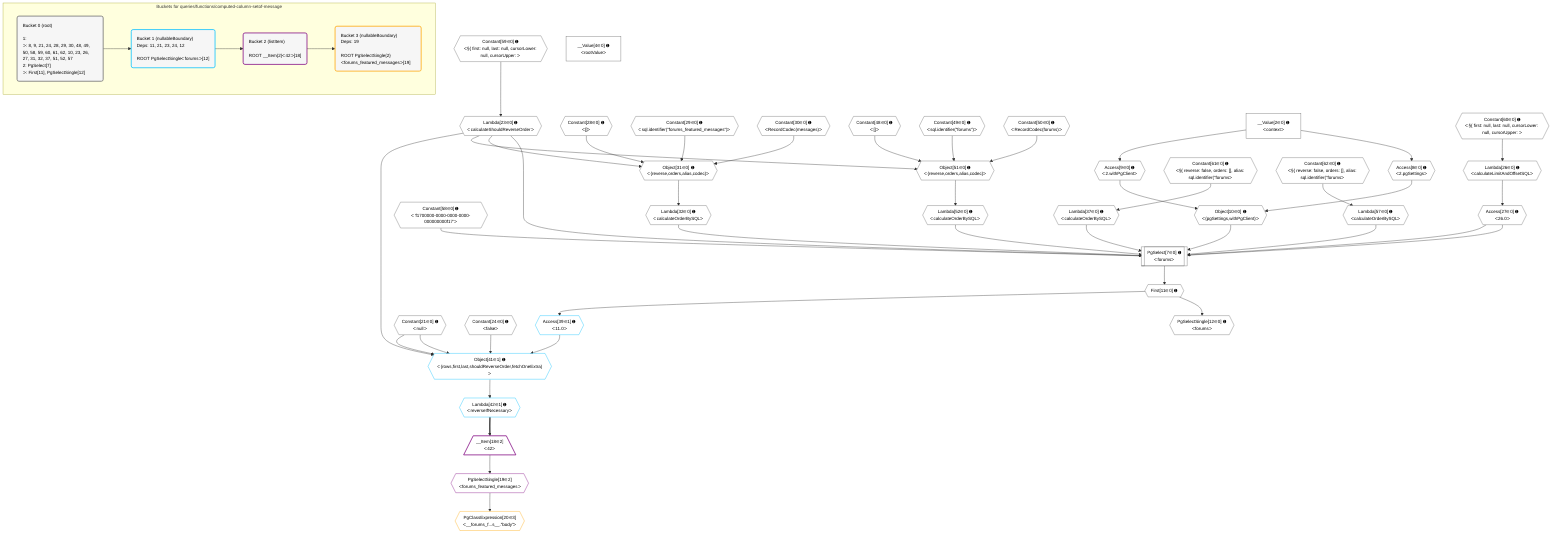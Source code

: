 %%{init: {'themeVariables': { 'fontSize': '12px'}}}%%
graph TD
    classDef path fill:#eee,stroke:#000,color:#000
    classDef plan fill:#fff,stroke-width:1px,color:#000
    classDef itemplan fill:#fff,stroke-width:2px,color:#000
    classDef unbatchedplan fill:#dff,stroke-width:1px,color:#000
    classDef sideeffectplan fill:#fcc,stroke-width:2px,color:#000
    classDef bucket fill:#f6f6f6,color:#000,stroke-width:2px,text-align:left


    %% plan dependencies
    PgSelect7[["PgSelect[7∈0] ➊<br />ᐸforumsᐳ"]]:::plan
    Object10{{"Object[10∈0] ➊<br />ᐸ{pgSettings,withPgClient}ᐳ"}}:::plan
    Constant58{{"Constant[58∈0] ➊<br />ᐸ'f1700000-0000-0000-0000-000000000f17'ᐳ"}}:::plan
    Access27{{"Access[27∈0] ➊<br />ᐸ26.0ᐳ"}}:::plan
    Lambda32{{"Lambda[32∈0] ➊<br />ᐸcalculateOrderBySQLᐳ"}}:::plan
    Lambda37{{"Lambda[37∈0] ➊<br />ᐸcalculateOrderBySQLᐳ"}}:::plan
    Lambda23{{"Lambda[23∈0] ➊<br />ᐸcalculateShouldReverseOrderᐳ"}}:::plan
    Lambda52{{"Lambda[52∈0] ➊<br />ᐸcalculateOrderBySQLᐳ"}}:::plan
    Lambda57{{"Lambda[57∈0] ➊<br />ᐸcalculateOrderBySQLᐳ"}}:::plan
    Object10 & Constant58 & Access27 & Lambda32 & Lambda37 & Lambda23 & Access27 & Lambda52 & Lambda57 --> PgSelect7
    Object31{{"Object[31∈0] ➊<br />ᐸ{reverse,orders,alias,codec}ᐳ"}}:::plan
    Constant28{{"Constant[28∈0] ➊<br />ᐸ[]ᐳ"}}:::plan
    Constant29{{"Constant[29∈0] ➊<br />ᐸsql.identifier(”forums_featured_messages”)ᐳ"}}:::plan
    Constant30{{"Constant[30∈0] ➊<br />ᐸRecordCodec(messages)ᐳ"}}:::plan
    Lambda23 & Constant28 & Constant29 & Constant30 --> Object31
    Object51{{"Object[51∈0] ➊<br />ᐸ{reverse,orders,alias,codec}ᐳ"}}:::plan
    Constant48{{"Constant[48∈0] ➊<br />ᐸ[]ᐳ"}}:::plan
    Constant49{{"Constant[49∈0] ➊<br />ᐸsql.identifier(”forums”)ᐳ"}}:::plan
    Constant50{{"Constant[50∈0] ➊<br />ᐸRecordCodec(forums)ᐳ"}}:::plan
    Lambda23 & Constant48 & Constant49 & Constant50 --> Object51
    Access8{{"Access[8∈0] ➊<br />ᐸ2.pgSettingsᐳ"}}:::plan
    Access9{{"Access[9∈0] ➊<br />ᐸ2.withPgClientᐳ"}}:::plan
    Access8 & Access9 --> Object10
    __Value2["__Value[2∈0] ➊<br />ᐸcontextᐳ"]:::plan
    __Value2 --> Access8
    __Value2 --> Access9
    First11{{"First[11∈0] ➊"}}:::plan
    PgSelect7 --> First11
    PgSelectSingle12{{"PgSelectSingle[12∈0] ➊<br />ᐸforumsᐳ"}}:::plan
    First11 --> PgSelectSingle12
    Constant59{{"Constant[59∈0] ➊<br />ᐸ§{ first: null, last: null, cursorLower: null, cursorUpper: ᐳ"}}:::plan
    Constant59 --> Lambda23
    Lambda26{{"Lambda[26∈0] ➊<br />ᐸcalculateLimitAndOffsetSQLᐳ"}}:::plan
    Constant60{{"Constant[60∈0] ➊<br />ᐸ§{ first: null, last: null, cursorLower: null, cursorUpper: ᐳ"}}:::plan
    Constant60 --> Lambda26
    Lambda26 --> Access27
    Object31 --> Lambda32
    Constant61{{"Constant[61∈0] ➊<br />ᐸ§{ reverse: false, orders: [], alias: sql.identifier(”forumsᐳ"}}:::plan
    Constant61 --> Lambda37
    Object51 --> Lambda52
    Constant62{{"Constant[62∈0] ➊<br />ᐸ§{ reverse: false, orders: [], alias: sql.identifier(”forumsᐳ"}}:::plan
    Constant62 --> Lambda57
    __Value4["__Value[4∈0] ➊<br />ᐸrootValueᐳ"]:::plan
    Constant21{{"Constant[21∈0] ➊<br />ᐸnullᐳ"}}:::plan
    Constant24{{"Constant[24∈0] ➊<br />ᐸfalseᐳ"}}:::plan
    Object41{{"Object[41∈1] ➊<br />ᐸ{rows,first,last,shouldReverseOrder,fetchOneExtra}ᐳ"}}:::plan
    Access39{{"Access[39∈1] ➊<br />ᐸ11.0ᐳ"}}:::plan
    Access39 & Constant21 & Constant21 & Lambda23 & Constant24 --> Object41
    First11 --> Access39
    Lambda42{{"Lambda[42∈1] ➊<br />ᐸreverseIfNecessaryᐳ"}}:::plan
    Object41 --> Lambda42
    __Item18[/"__Item[18∈2]<br />ᐸ42ᐳ"\]:::itemplan
    Lambda42 ==> __Item18
    PgSelectSingle19{{"PgSelectSingle[19∈2]<br />ᐸforums_featured_messagesᐳ"}}:::plan
    __Item18 --> PgSelectSingle19
    PgClassExpression20{{"PgClassExpression[20∈3]<br />ᐸ__forums_f...s__.”body”ᐳ"}}:::plan
    PgSelectSingle19 --> PgClassExpression20

    %% define steps

    subgraph "Buckets for queries/functions/computed-column-setof-message"
    Bucket0("Bucket 0 (root)<br /><br />1: <br />ᐳ: 8, 9, 21, 24, 28, 29, 30, 48, 49, 50, 58, 59, 60, 61, 62, 10, 23, 26, 27, 31, 32, 37, 51, 52, 57<br />2: PgSelect[7]<br />ᐳ: First[11], PgSelectSingle[12]"):::bucket
    classDef bucket0 stroke:#696969
    class Bucket0,__Value2,__Value4,PgSelect7,Access8,Access9,Object10,First11,PgSelectSingle12,Constant21,Lambda23,Constant24,Lambda26,Access27,Constant28,Constant29,Constant30,Object31,Lambda32,Lambda37,Constant48,Constant49,Constant50,Object51,Lambda52,Lambda57,Constant58,Constant59,Constant60,Constant61,Constant62 bucket0
    Bucket1("Bucket 1 (nullableBoundary)<br />Deps: 11, 21, 23, 24, 12<br /><br />ROOT PgSelectSingleᐸforumsᐳ[12]"):::bucket
    classDef bucket1 stroke:#00bfff
    class Bucket1,Access39,Object41,Lambda42 bucket1
    Bucket2("Bucket 2 (listItem)<br /><br />ROOT __Item{2}ᐸ42ᐳ[18]"):::bucket
    classDef bucket2 stroke:#7f007f
    class Bucket2,__Item18,PgSelectSingle19 bucket2
    Bucket3("Bucket 3 (nullableBoundary)<br />Deps: 19<br /><br />ROOT PgSelectSingle{2}ᐸforums_featured_messagesᐳ[19]"):::bucket
    classDef bucket3 stroke:#ffa500
    class Bucket3,PgClassExpression20 bucket3
    Bucket0 --> Bucket1
    Bucket1 --> Bucket2
    Bucket2 --> Bucket3
    end